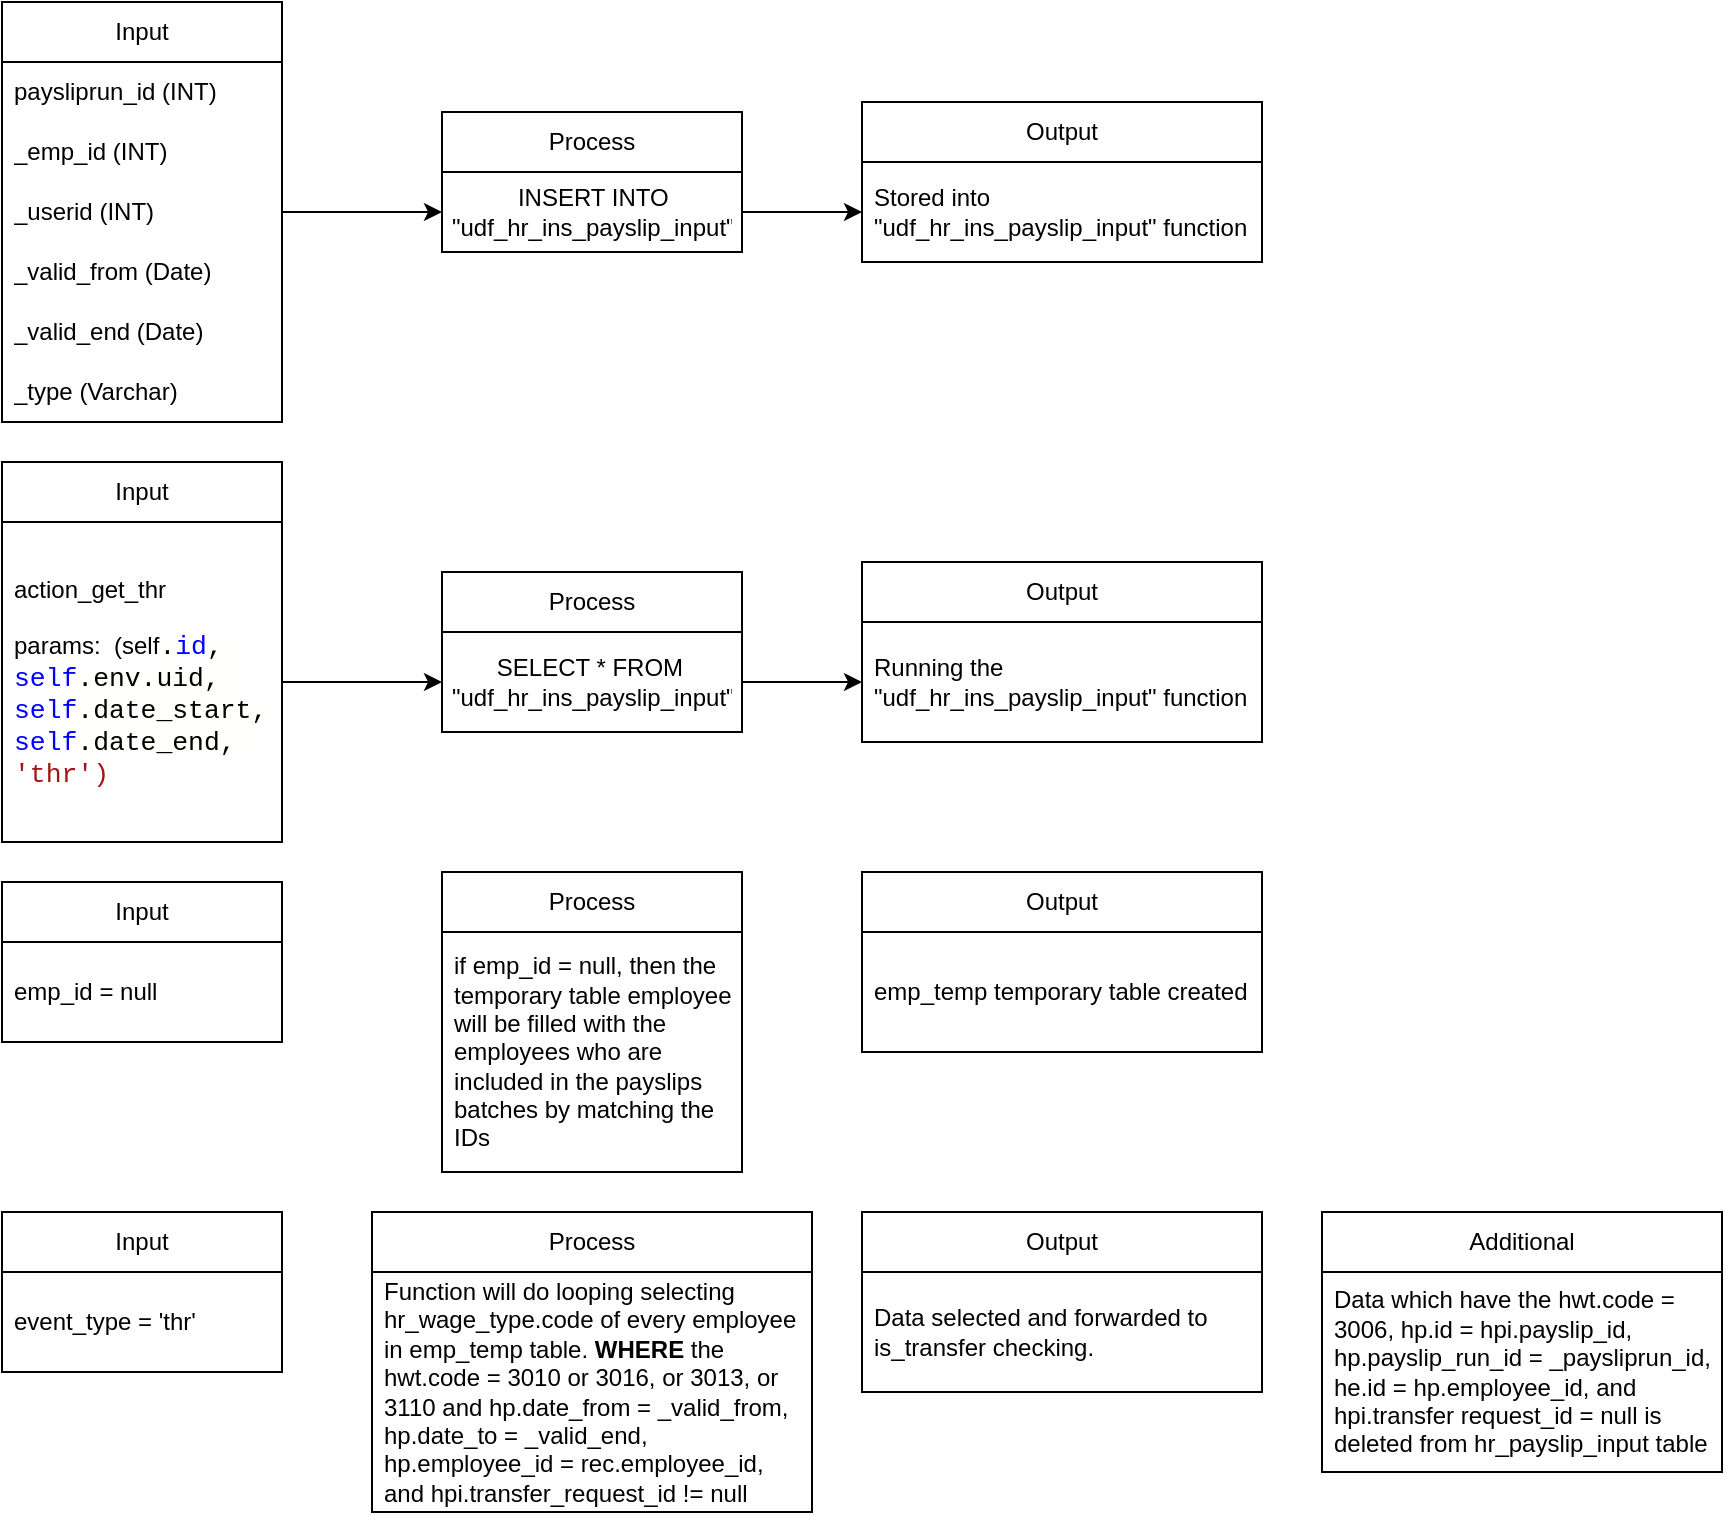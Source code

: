 <mxfile version="20.8.5" type="github">
  <diagram id="UuDjsptwpqmbSiXA63Qq" name="Page-1">
    <mxGraphModel dx="364" dy="448" grid="1" gridSize="10" guides="1" tooltips="1" connect="1" arrows="1" fold="1" page="1" pageScale="1" pageWidth="850" pageHeight="1100" math="0" shadow="0">
      <root>
        <mxCell id="0" />
        <mxCell id="1" parent="0" />
        <mxCell id="sz1f2lQ3bUpDNZ_DCgty-1" value="Input" style="swimlane;fontStyle=0;childLayout=stackLayout;horizontal=1;startSize=30;horizontalStack=0;resizeParent=1;resizeParentMax=0;resizeLast=0;collapsible=1;marginBottom=0;whiteSpace=wrap;html=1;" vertex="1" parent="1">
          <mxGeometry x="100" y="220" width="140" height="210" as="geometry" />
        </mxCell>
        <mxCell id="sz1f2lQ3bUpDNZ_DCgty-2" value="paysliprun_id (INT)" style="text;strokeColor=none;fillColor=none;align=left;verticalAlign=middle;spacingLeft=4;spacingRight=4;overflow=hidden;points=[[0,0.5],[1,0.5]];portConstraint=eastwest;rotatable=0;whiteSpace=wrap;html=1;" vertex="1" parent="sz1f2lQ3bUpDNZ_DCgty-1">
          <mxGeometry y="30" width="140" height="30" as="geometry" />
        </mxCell>
        <mxCell id="sz1f2lQ3bUpDNZ_DCgty-3" value="_emp_id (INT)" style="text;strokeColor=none;fillColor=none;align=left;verticalAlign=middle;spacingLeft=4;spacingRight=4;overflow=hidden;points=[[0,0.5],[1,0.5]];portConstraint=eastwest;rotatable=0;whiteSpace=wrap;html=1;" vertex="1" parent="sz1f2lQ3bUpDNZ_DCgty-1">
          <mxGeometry y="60" width="140" height="30" as="geometry" />
        </mxCell>
        <mxCell id="sz1f2lQ3bUpDNZ_DCgty-4" value="_userid (INT)" style="text;strokeColor=none;fillColor=none;align=left;verticalAlign=middle;spacingLeft=4;spacingRight=4;overflow=hidden;points=[[0,0.5],[1,0.5]];portConstraint=eastwest;rotatable=0;whiteSpace=wrap;html=1;" vertex="1" parent="sz1f2lQ3bUpDNZ_DCgty-1">
          <mxGeometry y="90" width="140" height="30" as="geometry" />
        </mxCell>
        <mxCell id="sz1f2lQ3bUpDNZ_DCgty-5" value="_valid_from (Date)" style="text;strokeColor=none;fillColor=none;align=left;verticalAlign=middle;spacingLeft=4;spacingRight=4;overflow=hidden;points=[[0,0.5],[1,0.5]];portConstraint=eastwest;rotatable=0;whiteSpace=wrap;html=1;" vertex="1" parent="sz1f2lQ3bUpDNZ_DCgty-1">
          <mxGeometry y="120" width="140" height="30" as="geometry" />
        </mxCell>
        <mxCell id="sz1f2lQ3bUpDNZ_DCgty-6" value="_valid_end (Date)" style="text;strokeColor=none;fillColor=none;align=left;verticalAlign=middle;spacingLeft=4;spacingRight=4;overflow=hidden;points=[[0,0.5],[1,0.5]];portConstraint=eastwest;rotatable=0;whiteSpace=wrap;html=1;" vertex="1" parent="sz1f2lQ3bUpDNZ_DCgty-1">
          <mxGeometry y="150" width="140" height="30" as="geometry" />
        </mxCell>
        <mxCell id="sz1f2lQ3bUpDNZ_DCgty-7" value="_type (Varchar)" style="text;strokeColor=none;fillColor=none;align=left;verticalAlign=middle;spacingLeft=4;spacingRight=4;overflow=hidden;points=[[0,0.5],[1,0.5]];portConstraint=eastwest;rotatable=0;whiteSpace=wrap;html=1;" vertex="1" parent="sz1f2lQ3bUpDNZ_DCgty-1">
          <mxGeometry y="180" width="140" height="30" as="geometry" />
        </mxCell>
        <mxCell id="sz1f2lQ3bUpDNZ_DCgty-8" value="" style="edgeStyle=orthogonalEdgeStyle;rounded=0;orthogonalLoop=1;jettySize=auto;html=1;" edge="1" parent="1" source="sz1f2lQ3bUpDNZ_DCgty-9" target="sz1f2lQ3bUpDNZ_DCgty-12">
          <mxGeometry relative="1" as="geometry">
            <Array as="points">
              <mxPoint x="490" y="325" />
              <mxPoint x="490" y="325" />
            </Array>
          </mxGeometry>
        </mxCell>
        <mxCell id="sz1f2lQ3bUpDNZ_DCgty-9" value="Process" style="swimlane;fontStyle=0;childLayout=stackLayout;horizontal=1;startSize=30;horizontalStack=0;resizeParent=1;resizeParentMax=0;resizeLast=0;collapsible=1;marginBottom=0;whiteSpace=wrap;html=1;" vertex="1" parent="1">
          <mxGeometry x="320" y="275" width="150" height="70" as="geometry" />
        </mxCell>
        <mxCell id="sz1f2lQ3bUpDNZ_DCgty-10" value="INSERT INTO &quot;udf_hr_ins_payslip_input&quot;" style="text;strokeColor=none;fillColor=none;align=center;verticalAlign=middle;spacingLeft=4;spacingRight=4;overflow=hidden;points=[[0,0.5],[1,0.5]];portConstraint=eastwest;rotatable=0;whiteSpace=wrap;html=1;" vertex="1" parent="sz1f2lQ3bUpDNZ_DCgty-9">
          <mxGeometry y="30" width="150" height="40" as="geometry" />
        </mxCell>
        <mxCell id="sz1f2lQ3bUpDNZ_DCgty-11" value="Output" style="swimlane;fontStyle=0;childLayout=stackLayout;horizontal=1;startSize=30;horizontalStack=0;resizeParent=1;resizeParentMax=0;resizeLast=0;collapsible=1;marginBottom=0;whiteSpace=wrap;html=1;" vertex="1" parent="1">
          <mxGeometry x="530" y="270" width="200" height="80" as="geometry" />
        </mxCell>
        <mxCell id="sz1f2lQ3bUpDNZ_DCgty-12" value="Stored into &quot;udf_hr_ins_payslip_input&quot; function" style="text;strokeColor=none;fillColor=none;align=left;verticalAlign=middle;spacingLeft=4;spacingRight=4;overflow=hidden;points=[[0,0.5],[1,0.5]];portConstraint=eastwest;rotatable=0;whiteSpace=wrap;html=1;" vertex="1" parent="sz1f2lQ3bUpDNZ_DCgty-11">
          <mxGeometry y="30" width="200" height="50" as="geometry" />
        </mxCell>
        <mxCell id="sz1f2lQ3bUpDNZ_DCgty-13" value="Input" style="swimlane;fontStyle=0;childLayout=stackLayout;horizontal=1;startSize=30;horizontalStack=0;resizeParent=1;resizeParentMax=0;resizeLast=0;collapsible=1;marginBottom=0;whiteSpace=wrap;html=1;" vertex="1" parent="1">
          <mxGeometry x="100" y="450" width="140" height="190" as="geometry" />
        </mxCell>
        <mxCell id="sz1f2lQ3bUpDNZ_DCgty-14" value="action_get_thr&lt;br&gt;&lt;br&gt;params:&amp;nbsp; (self&lt;span style=&quot;background-color: rgb(255, 255, 254); font-family: Consolas, &amp;quot;Courier New&amp;quot;, monospace; font-size: 13.2px;&quot;&gt;.&lt;/span&gt;&lt;span style=&quot;font-family: Consolas, &amp;quot;Courier New&amp;quot;, monospace; font-size: 13.2px; color: rgb(0, 0, 255);&quot;&gt;id&lt;/span&gt;&lt;span style=&quot;background-color: rgb(255, 255, 254); font-family: Consolas, &amp;quot;Courier New&amp;quot;, monospace; font-size: 13.2px;&quot;&gt;,&amp;nbsp;&lt;br&gt;&lt;/span&gt;&lt;span style=&quot;font-family: Consolas, &amp;quot;Courier New&amp;quot;, monospace; font-size: 13.2px; color: rgb(0, 0, 255);&quot;&gt;self&lt;/span&gt;&lt;span style=&quot;background-color: rgb(255, 255, 254); font-family: Consolas, &amp;quot;Courier New&amp;quot;, monospace; font-size: 13.2px;&quot;&gt;.env.uid,&amp;nbsp;&lt;br&gt;&lt;/span&gt;&lt;span style=&quot;font-family: Consolas, &amp;quot;Courier New&amp;quot;, monospace; font-size: 13.2px; color: rgb(0, 0, 255);&quot;&gt;self&lt;/span&gt;&lt;span style=&quot;background-color: rgb(255, 255, 254); font-family: Consolas, &amp;quot;Courier New&amp;quot;, monospace; font-size: 13.2px;&quot;&gt;.date_start,&amp;nbsp;&lt;br&gt;&lt;/span&gt;&lt;span style=&quot;font-family: Consolas, &amp;quot;Courier New&amp;quot;, monospace; font-size: 13.2px; color: rgb(0, 0, 255);&quot;&gt;self&lt;/span&gt;&lt;span style=&quot;background-color: rgb(255, 255, 254); font-family: Consolas, &amp;quot;Courier New&amp;quot;, monospace; font-size: 13.2px;&quot;&gt;.date_end,&amp;nbsp;&lt;br&gt;&lt;/span&gt;&lt;span style=&quot;font-family: Consolas, &amp;quot;Courier New&amp;quot;, monospace; font-size: 13.2px; color: rgb(163, 21, 21);&quot;&gt;&#39;thr&#39;)&lt;/span&gt;" style="text;strokeColor=none;fillColor=none;align=left;verticalAlign=middle;spacingLeft=4;spacingRight=4;overflow=hidden;points=[[0,0.5],[1,0.5]];portConstraint=eastwest;rotatable=0;whiteSpace=wrap;html=1;" vertex="1" parent="sz1f2lQ3bUpDNZ_DCgty-13">
          <mxGeometry y="30" width="140" height="160" as="geometry" />
        </mxCell>
        <mxCell id="sz1f2lQ3bUpDNZ_DCgty-15" value="Process" style="swimlane;fontStyle=0;childLayout=stackLayout;horizontal=1;startSize=30;horizontalStack=0;resizeParent=1;resizeParentMax=0;resizeLast=0;collapsible=1;marginBottom=0;whiteSpace=wrap;html=1;" vertex="1" parent="1">
          <mxGeometry x="320" y="505" width="150" height="80" as="geometry" />
        </mxCell>
        <mxCell id="sz1f2lQ3bUpDNZ_DCgty-16" value="SELECT * FROM&amp;nbsp;&lt;br&gt;&quot;udf_hr_ins_payslip_input&quot;" style="text;strokeColor=none;fillColor=none;align=center;verticalAlign=middle;spacingLeft=4;spacingRight=4;overflow=hidden;points=[[0,0.5],[1,0.5]];portConstraint=eastwest;rotatable=0;whiteSpace=wrap;html=1;" vertex="1" parent="sz1f2lQ3bUpDNZ_DCgty-15">
          <mxGeometry y="30" width="150" height="50" as="geometry" />
        </mxCell>
        <mxCell id="sz1f2lQ3bUpDNZ_DCgty-17" value="Output" style="swimlane;fontStyle=0;childLayout=stackLayout;horizontal=1;startSize=30;horizontalStack=0;resizeParent=1;resizeParentMax=0;resizeLast=0;collapsible=1;marginBottom=0;whiteSpace=wrap;html=1;" vertex="1" parent="1">
          <mxGeometry x="530" y="500" width="200" height="90" as="geometry" />
        </mxCell>
        <mxCell id="sz1f2lQ3bUpDNZ_DCgty-18" value="Running the &quot;udf_hr_ins_payslip_input&quot; function" style="text;strokeColor=none;fillColor=none;align=left;verticalAlign=middle;spacingLeft=4;spacingRight=4;overflow=hidden;points=[[0,0.5],[1,0.5]];portConstraint=eastwest;rotatable=0;whiteSpace=wrap;html=1;" vertex="1" parent="sz1f2lQ3bUpDNZ_DCgty-17">
          <mxGeometry y="30" width="200" height="60" as="geometry" />
        </mxCell>
        <mxCell id="sz1f2lQ3bUpDNZ_DCgty-20" value="" style="edgeStyle=orthogonalEdgeStyle;rounded=0;orthogonalLoop=1;jettySize=auto;html=1;" edge="1" parent="1" source="sz1f2lQ3bUpDNZ_DCgty-14" target="sz1f2lQ3bUpDNZ_DCgty-16">
          <mxGeometry relative="1" as="geometry" />
        </mxCell>
        <mxCell id="sz1f2lQ3bUpDNZ_DCgty-21" value="" style="edgeStyle=orthogonalEdgeStyle;rounded=0;orthogonalLoop=1;jettySize=auto;html=1;" edge="1" parent="1" source="sz1f2lQ3bUpDNZ_DCgty-16">
          <mxGeometry relative="1" as="geometry">
            <mxPoint x="530" y="560" as="targetPoint" />
          </mxGeometry>
        </mxCell>
        <mxCell id="sz1f2lQ3bUpDNZ_DCgty-22" value="" style="edgeStyle=orthogonalEdgeStyle;rounded=0;orthogonalLoop=1;jettySize=auto;html=1;" edge="1" parent="1" source="sz1f2lQ3bUpDNZ_DCgty-4" target="sz1f2lQ3bUpDNZ_DCgty-10">
          <mxGeometry relative="1" as="geometry" />
        </mxCell>
        <mxCell id="sz1f2lQ3bUpDNZ_DCgty-31" value="Input" style="swimlane;fontStyle=0;childLayout=stackLayout;horizontal=1;startSize=30;horizontalStack=0;resizeParent=1;resizeParentMax=0;resizeLast=0;collapsible=1;marginBottom=0;whiteSpace=wrap;html=1;" vertex="1" parent="1">
          <mxGeometry x="100" y="660" width="140" height="80" as="geometry" />
        </mxCell>
        <mxCell id="sz1f2lQ3bUpDNZ_DCgty-32" value="emp_id = null" style="text;strokeColor=none;fillColor=none;align=left;verticalAlign=middle;spacingLeft=4;spacingRight=4;overflow=hidden;points=[[0,0.5],[1,0.5]];portConstraint=eastwest;rotatable=0;whiteSpace=wrap;html=1;" vertex="1" parent="sz1f2lQ3bUpDNZ_DCgty-31">
          <mxGeometry y="30" width="140" height="50" as="geometry" />
        </mxCell>
        <mxCell id="sz1f2lQ3bUpDNZ_DCgty-35" value="Output" style="swimlane;fontStyle=0;childLayout=stackLayout;horizontal=1;startSize=30;horizontalStack=0;resizeParent=1;resizeParentMax=0;resizeLast=0;collapsible=1;marginBottom=0;whiteSpace=wrap;html=1;" vertex="1" parent="1">
          <mxGeometry x="530" y="655" width="200" height="90" as="geometry" />
        </mxCell>
        <mxCell id="sz1f2lQ3bUpDNZ_DCgty-36" value="emp_temp temporary table created" style="text;strokeColor=none;fillColor=none;align=left;verticalAlign=middle;spacingLeft=4;spacingRight=4;overflow=hidden;points=[[0,0.5],[1,0.5]];portConstraint=eastwest;rotatable=0;whiteSpace=wrap;html=1;" vertex="1" parent="sz1f2lQ3bUpDNZ_DCgty-35">
          <mxGeometry y="30" width="200" height="60" as="geometry" />
        </mxCell>
        <mxCell id="sz1f2lQ3bUpDNZ_DCgty-43" value="Process" style="swimlane;fontStyle=0;childLayout=stackLayout;horizontal=1;startSize=30;horizontalStack=0;resizeParent=1;resizeParentMax=0;resizeLast=0;collapsible=1;marginBottom=0;whiteSpace=wrap;html=1;" vertex="1" parent="1">
          <mxGeometry x="320" y="655" width="150" height="150" as="geometry" />
        </mxCell>
        <mxCell id="sz1f2lQ3bUpDNZ_DCgty-44" value="&lt;div style=&quot;&quot;&gt;&lt;span style=&quot;background-color: initial;&quot;&gt;if emp_id = null, then the temporary table employee will be filled with the employees who are included in the payslips batches by matching the IDs&lt;/span&gt;&lt;/div&gt;" style="text;strokeColor=none;fillColor=none;align=left;verticalAlign=middle;spacingLeft=4;spacingRight=4;overflow=hidden;points=[[0,0.5],[1,0.5]];portConstraint=eastwest;rotatable=0;whiteSpace=wrap;html=1;" vertex="1" parent="sz1f2lQ3bUpDNZ_DCgty-43">
          <mxGeometry y="30" width="150" height="120" as="geometry" />
        </mxCell>
        <mxCell id="sz1f2lQ3bUpDNZ_DCgty-45" value="Input" style="swimlane;fontStyle=0;childLayout=stackLayout;horizontal=1;startSize=30;horizontalStack=0;resizeParent=1;resizeParentMax=0;resizeLast=0;collapsible=1;marginBottom=0;whiteSpace=wrap;html=1;" vertex="1" parent="1">
          <mxGeometry x="100" y="825" width="140" height="80" as="geometry" />
        </mxCell>
        <mxCell id="sz1f2lQ3bUpDNZ_DCgty-46" value="event_type = &#39;thr&#39;" style="text;strokeColor=none;fillColor=none;align=left;verticalAlign=middle;spacingLeft=4;spacingRight=4;overflow=hidden;points=[[0,0.5],[1,0.5]];portConstraint=eastwest;rotatable=0;whiteSpace=wrap;html=1;" vertex="1" parent="sz1f2lQ3bUpDNZ_DCgty-45">
          <mxGeometry y="30" width="140" height="50" as="geometry" />
        </mxCell>
        <mxCell id="sz1f2lQ3bUpDNZ_DCgty-47" value="Output" style="swimlane;fontStyle=0;childLayout=stackLayout;horizontal=1;startSize=30;horizontalStack=0;resizeParent=1;resizeParentMax=0;resizeLast=0;collapsible=1;marginBottom=0;whiteSpace=wrap;html=1;" vertex="1" parent="1">
          <mxGeometry x="530" y="825" width="200" height="90" as="geometry" />
        </mxCell>
        <mxCell id="sz1f2lQ3bUpDNZ_DCgty-48" value="Data selected and forwarded to is_transfer checking." style="text;strokeColor=none;fillColor=none;align=left;verticalAlign=middle;spacingLeft=4;spacingRight=4;overflow=hidden;points=[[0,0.5],[1,0.5]];portConstraint=eastwest;rotatable=0;whiteSpace=wrap;html=1;" vertex="1" parent="sz1f2lQ3bUpDNZ_DCgty-47">
          <mxGeometry y="30" width="200" height="60" as="geometry" />
        </mxCell>
        <mxCell id="sz1f2lQ3bUpDNZ_DCgty-49" value="Process" style="swimlane;fontStyle=0;childLayout=stackLayout;horizontal=1;startSize=30;horizontalStack=0;resizeParent=1;resizeParentMax=0;resizeLast=0;collapsible=1;marginBottom=0;whiteSpace=wrap;html=1;" vertex="1" parent="1">
          <mxGeometry x="285" y="825" width="220" height="150" as="geometry" />
        </mxCell>
        <mxCell id="sz1f2lQ3bUpDNZ_DCgty-50" value="&lt;div style=&quot;&quot;&gt;Function will do looping selecting hr_wage_type.code of every employee in emp_temp table. &lt;b&gt;WHERE &lt;/b&gt;the hwt.code = 3010 or 3016, or 3013, or 3110 and hp.date_from = _valid_from, hp.date_to = _valid_end, hp.employee_id = rec.employee_id, and hpi.transfer_request_id != null&amp;nbsp;&lt;/div&gt;" style="text;strokeColor=none;fillColor=none;align=left;verticalAlign=middle;spacingLeft=4;spacingRight=4;overflow=hidden;points=[[0,0.5],[1,0.5]];portConstraint=eastwest;rotatable=0;whiteSpace=wrap;html=1;" vertex="1" parent="sz1f2lQ3bUpDNZ_DCgty-49">
          <mxGeometry y="30" width="220" height="120" as="geometry" />
        </mxCell>
        <mxCell id="sz1f2lQ3bUpDNZ_DCgty-51" value="Additional" style="swimlane;fontStyle=0;childLayout=stackLayout;horizontal=1;startSize=30;horizontalStack=0;resizeParent=1;resizeParentMax=0;resizeLast=0;collapsible=1;marginBottom=0;whiteSpace=wrap;html=1;" vertex="1" parent="1">
          <mxGeometry x="760" y="825" width="200" height="130" as="geometry" />
        </mxCell>
        <mxCell id="sz1f2lQ3bUpDNZ_DCgty-52" value="Data which have the hwt.code = 3006, hp.id = hpi.payslip_id, hp.payslip_run_id = _paysliprun_id, he.id = hp.employee_id, and hpi.transfer request_id = null is deleted from hr_payslip_input table" style="text;strokeColor=none;fillColor=none;align=left;verticalAlign=middle;spacingLeft=4;spacingRight=4;overflow=hidden;points=[[0,0.5],[1,0.5]];portConstraint=eastwest;rotatable=0;whiteSpace=wrap;html=1;" vertex="1" parent="sz1f2lQ3bUpDNZ_DCgty-51">
          <mxGeometry y="30" width="200" height="100" as="geometry" />
        </mxCell>
      </root>
    </mxGraphModel>
  </diagram>
</mxfile>

